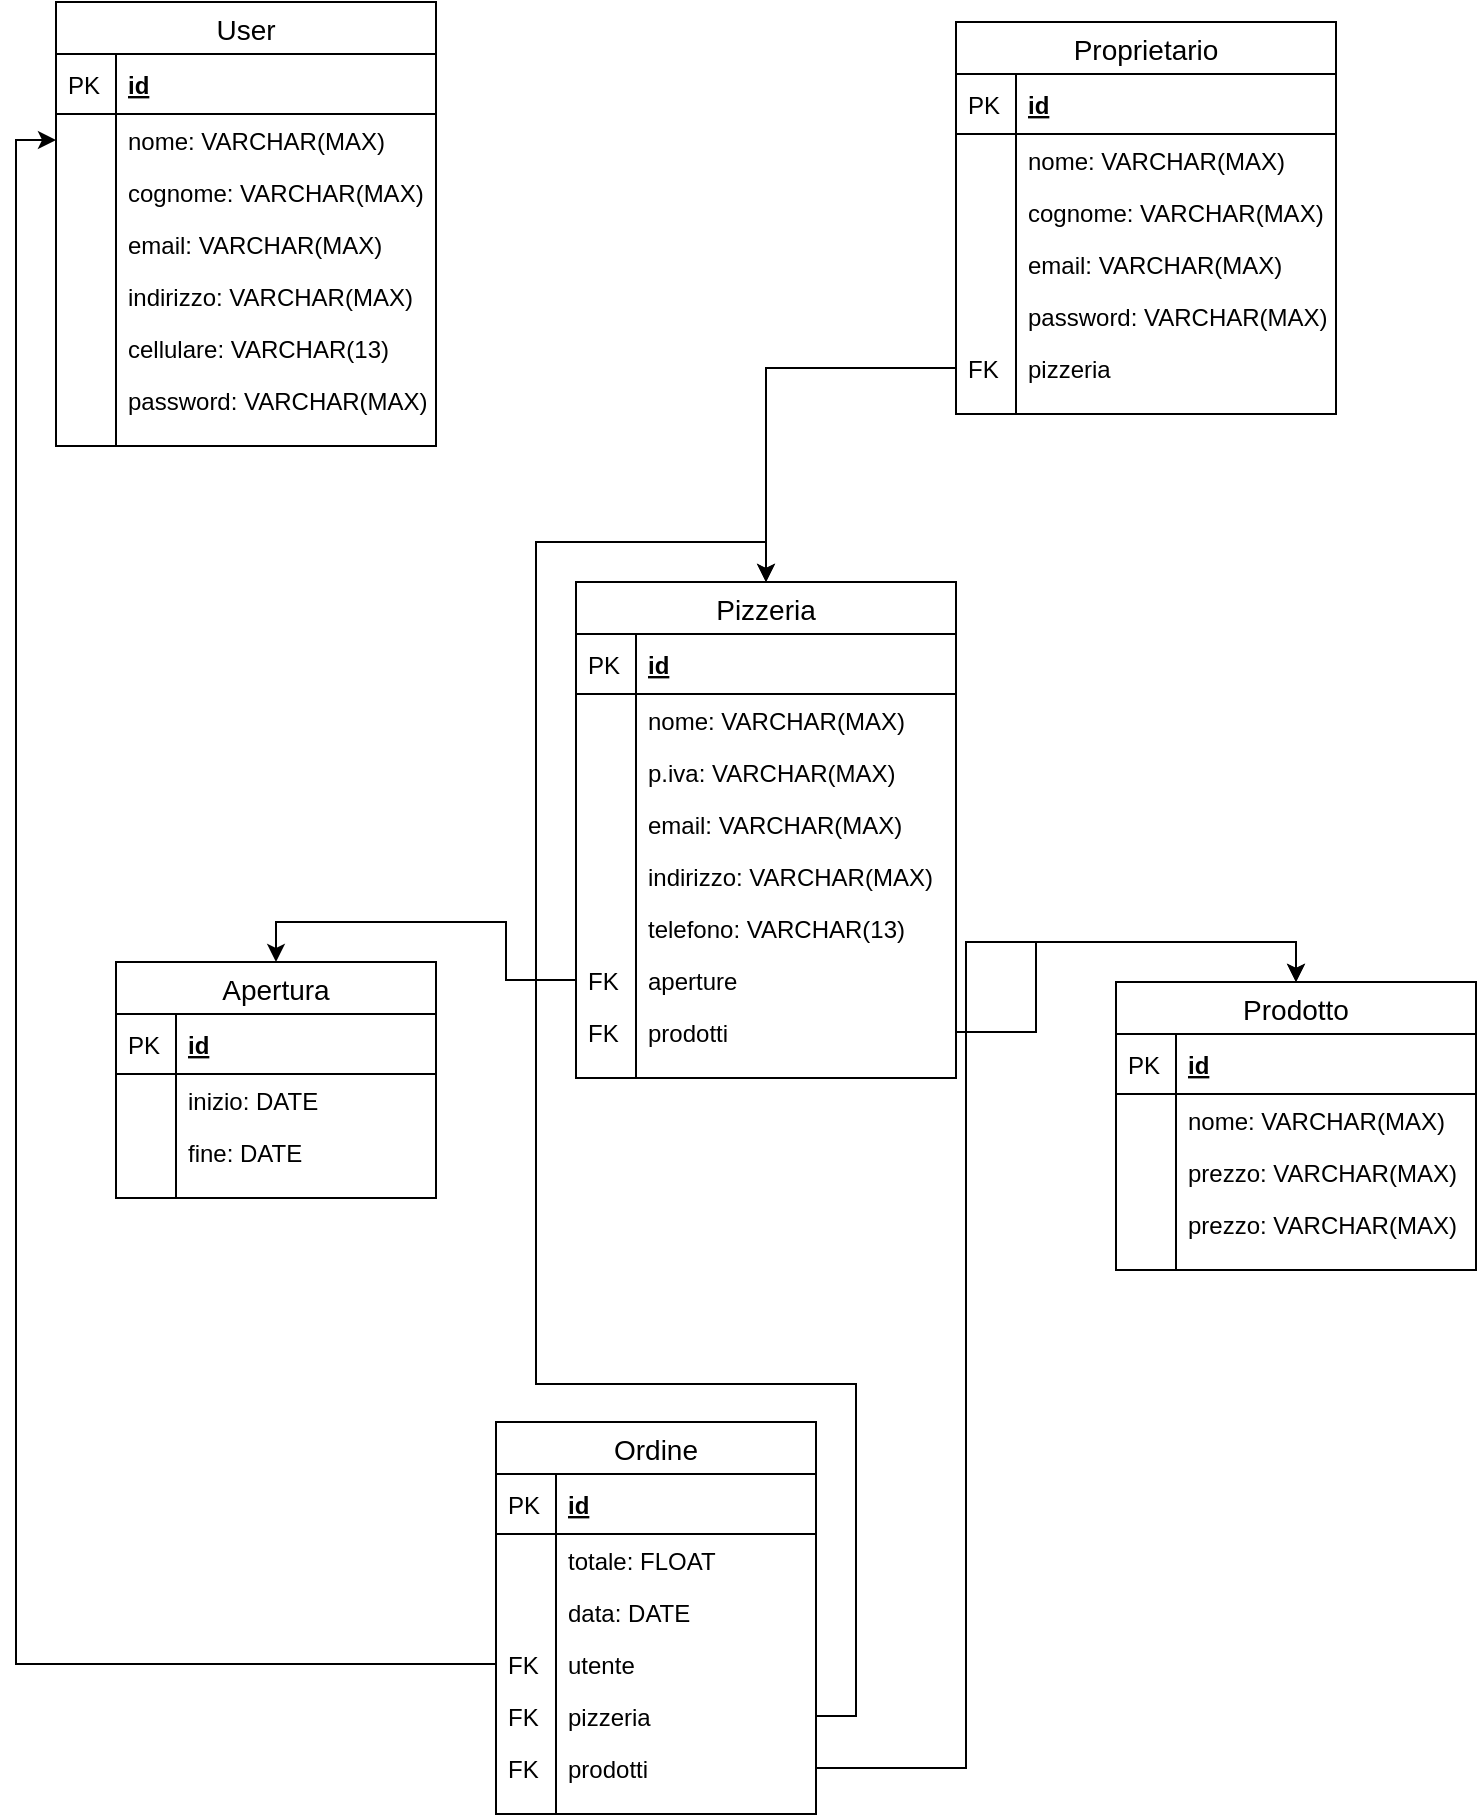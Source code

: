 <mxfile version="13.1.3" type="device"><diagram id="m9eLc6lycpU1o2jc62jb" name="Page-1"><mxGraphModel dx="1422" dy="1973" grid="1" gridSize="10" guides="1" tooltips="1" connect="1" arrows="1" fold="1" page="1" pageScale="1" pageWidth="827" pageHeight="1169" math="0" shadow="0"><root><mxCell id="0"/><mxCell id="1" parent="0"/><mxCell id="UEMzzhgOGjfz0PhB0vIV-45" value="Proprietario" style="swimlane;fontStyle=0;childLayout=stackLayout;horizontal=1;startSize=26;horizontalStack=0;resizeParent=1;resizeParentMax=0;resizeLast=0;collapsible=1;marginBottom=0;align=center;fontSize=14;" parent="1" vertex="1"><mxGeometry x="520" y="-90" width="190" height="196" as="geometry"/></mxCell><mxCell id="UEMzzhgOGjfz0PhB0vIV-46" value="id" style="shape=partialRectangle;top=0;left=0;right=0;bottom=1;align=left;verticalAlign=middle;fillColor=none;spacingLeft=34;spacingRight=4;overflow=hidden;rotatable=0;points=[[0,0.5],[1,0.5]];portConstraint=eastwest;dropTarget=0;fontStyle=5;fontSize=12;" parent="UEMzzhgOGjfz0PhB0vIV-45" vertex="1"><mxGeometry y="26" width="190" height="30" as="geometry"/></mxCell><mxCell id="UEMzzhgOGjfz0PhB0vIV-47" value="PK" style="shape=partialRectangle;top=0;left=0;bottom=0;fillColor=none;align=left;verticalAlign=middle;spacingLeft=4;spacingRight=4;overflow=hidden;rotatable=0;points=[];portConstraint=eastwest;part=1;fontSize=12;" parent="UEMzzhgOGjfz0PhB0vIV-46" vertex="1" connectable="0"><mxGeometry width="30" height="30" as="geometry"/></mxCell><mxCell id="UEMzzhgOGjfz0PhB0vIV-48" value="nome: VARCHAR(MAX)" style="shape=partialRectangle;top=0;left=0;right=0;bottom=0;align=left;verticalAlign=top;fillColor=none;spacingLeft=34;spacingRight=4;overflow=hidden;rotatable=0;points=[[0,0.5],[1,0.5]];portConstraint=eastwest;dropTarget=0;fontSize=12;" parent="UEMzzhgOGjfz0PhB0vIV-45" vertex="1"><mxGeometry y="56" width="190" height="26" as="geometry"/></mxCell><mxCell id="UEMzzhgOGjfz0PhB0vIV-49" value="" style="shape=partialRectangle;top=0;left=0;bottom=0;fillColor=none;align=left;verticalAlign=top;spacingLeft=4;spacingRight=4;overflow=hidden;rotatable=0;points=[];portConstraint=eastwest;part=1;fontSize=12;" parent="UEMzzhgOGjfz0PhB0vIV-48" vertex="1" connectable="0"><mxGeometry width="30" height="26" as="geometry"/></mxCell><mxCell id="UEMzzhgOGjfz0PhB0vIV-50" value="cognome: VARCHAR(MAX)" style="shape=partialRectangle;top=0;left=0;right=0;bottom=0;align=left;verticalAlign=top;fillColor=none;spacingLeft=34;spacingRight=4;overflow=hidden;rotatable=0;points=[[0,0.5],[1,0.5]];portConstraint=eastwest;dropTarget=0;fontSize=12;" parent="UEMzzhgOGjfz0PhB0vIV-45" vertex="1"><mxGeometry y="82" width="190" height="26" as="geometry"/></mxCell><mxCell id="UEMzzhgOGjfz0PhB0vIV-51" value="" style="shape=partialRectangle;top=0;left=0;bottom=0;fillColor=none;align=left;verticalAlign=top;spacingLeft=4;spacingRight=4;overflow=hidden;rotatable=0;points=[];portConstraint=eastwest;part=1;fontSize=12;" parent="UEMzzhgOGjfz0PhB0vIV-50" vertex="1" connectable="0"><mxGeometry width="30" height="26" as="geometry"/></mxCell><mxCell id="UEMzzhgOGjfz0PhB0vIV-52" value="email: VARCHAR(MAX)" style="shape=partialRectangle;top=0;left=0;right=0;bottom=0;align=left;verticalAlign=top;fillColor=none;spacingLeft=34;spacingRight=4;overflow=hidden;rotatable=0;points=[[0,0.5],[1,0.5]];portConstraint=eastwest;dropTarget=0;fontSize=12;" parent="UEMzzhgOGjfz0PhB0vIV-45" vertex="1"><mxGeometry y="108" width="190" height="26" as="geometry"/></mxCell><mxCell id="UEMzzhgOGjfz0PhB0vIV-53" value="" style="shape=partialRectangle;top=0;left=0;bottom=0;fillColor=none;align=left;verticalAlign=top;spacingLeft=4;spacingRight=4;overflow=hidden;rotatable=0;points=[];portConstraint=eastwest;part=1;fontSize=12;" parent="UEMzzhgOGjfz0PhB0vIV-52" vertex="1" connectable="0"><mxGeometry width="30" height="26" as="geometry"/></mxCell><mxCell id="UEMzzhgOGjfz0PhB0vIV-58" value="password: VARCHAR(MAX)" style="shape=partialRectangle;top=0;left=0;right=0;bottom=0;align=left;verticalAlign=top;fillColor=none;spacingLeft=34;spacingRight=4;overflow=hidden;rotatable=0;points=[[0,0.5],[1,0.5]];portConstraint=eastwest;dropTarget=0;fontSize=12;" parent="UEMzzhgOGjfz0PhB0vIV-45" vertex="1"><mxGeometry y="134" width="190" height="26" as="geometry"/></mxCell><mxCell id="UEMzzhgOGjfz0PhB0vIV-59" value="" style="shape=partialRectangle;top=0;left=0;bottom=0;fillColor=none;align=left;verticalAlign=top;spacingLeft=4;spacingRight=4;overflow=hidden;rotatable=0;points=[];portConstraint=eastwest;part=1;fontSize=12;" parent="UEMzzhgOGjfz0PhB0vIV-58" vertex="1" connectable="0"><mxGeometry width="30" height="26" as="geometry"/></mxCell><mxCell id="UEMzzhgOGjfz0PhB0vIV-64" value="pizzeria" style="shape=partialRectangle;top=0;left=0;right=0;bottom=0;align=left;verticalAlign=top;fillColor=none;spacingLeft=34;spacingRight=4;overflow=hidden;rotatable=0;points=[[0,0.5],[1,0.5]];portConstraint=eastwest;dropTarget=0;fontSize=12;" parent="UEMzzhgOGjfz0PhB0vIV-45" vertex="1"><mxGeometry y="160" width="190" height="26" as="geometry"/></mxCell><mxCell id="UEMzzhgOGjfz0PhB0vIV-65" value="FK" style="shape=partialRectangle;top=0;left=0;bottom=0;fillColor=none;align=left;verticalAlign=top;spacingLeft=4;spacingRight=4;overflow=hidden;rotatable=0;points=[];portConstraint=eastwest;part=1;fontSize=12;" parent="UEMzzhgOGjfz0PhB0vIV-64" vertex="1" connectable="0"><mxGeometry width="30" height="26" as="geometry"/></mxCell><mxCell id="UEMzzhgOGjfz0PhB0vIV-60" value="" style="shape=partialRectangle;top=0;left=0;right=0;bottom=0;align=left;verticalAlign=top;fillColor=none;spacingLeft=34;spacingRight=4;overflow=hidden;rotatable=0;points=[[0,0.5],[1,0.5]];portConstraint=eastwest;dropTarget=0;fontSize=12;" parent="UEMzzhgOGjfz0PhB0vIV-45" vertex="1"><mxGeometry y="186" width="190" height="10" as="geometry"/></mxCell><mxCell id="UEMzzhgOGjfz0PhB0vIV-61" value="" style="shape=partialRectangle;top=0;left=0;bottom=0;fillColor=none;align=left;verticalAlign=top;spacingLeft=4;spacingRight=4;overflow=hidden;rotatable=0;points=[];portConstraint=eastwest;part=1;fontSize=12;" parent="UEMzzhgOGjfz0PhB0vIV-60" vertex="1" connectable="0"><mxGeometry width="30" height="10" as="geometry"/></mxCell><mxCell id="UEMzzhgOGjfz0PhB0vIV-66" value="Pizzeria" style="swimlane;fontStyle=0;childLayout=stackLayout;horizontal=1;startSize=26;horizontalStack=0;resizeParent=1;resizeParentMax=0;resizeLast=0;collapsible=1;marginBottom=0;align=center;fontSize=14;" parent="1" vertex="1"><mxGeometry x="330" y="190" width="190" height="248" as="geometry"/></mxCell><mxCell id="UEMzzhgOGjfz0PhB0vIV-67" value="id" style="shape=partialRectangle;top=0;left=0;right=0;bottom=1;align=left;verticalAlign=middle;fillColor=none;spacingLeft=34;spacingRight=4;overflow=hidden;rotatable=0;points=[[0,0.5],[1,0.5]];portConstraint=eastwest;dropTarget=0;fontStyle=5;fontSize=12;" parent="UEMzzhgOGjfz0PhB0vIV-66" vertex="1"><mxGeometry y="26" width="190" height="30" as="geometry"/></mxCell><mxCell id="UEMzzhgOGjfz0PhB0vIV-68" value="PK" style="shape=partialRectangle;top=0;left=0;bottom=0;fillColor=none;align=left;verticalAlign=middle;spacingLeft=4;spacingRight=4;overflow=hidden;rotatable=0;points=[];portConstraint=eastwest;part=1;fontSize=12;" parent="UEMzzhgOGjfz0PhB0vIV-67" vertex="1" connectable="0"><mxGeometry width="30" height="30" as="geometry"/></mxCell><mxCell id="UEMzzhgOGjfz0PhB0vIV-69" value="nome: VARCHAR(MAX)" style="shape=partialRectangle;top=0;left=0;right=0;bottom=0;align=left;verticalAlign=top;fillColor=none;spacingLeft=34;spacingRight=4;overflow=hidden;rotatable=0;points=[[0,0.5],[1,0.5]];portConstraint=eastwest;dropTarget=0;fontSize=12;" parent="UEMzzhgOGjfz0PhB0vIV-66" vertex="1"><mxGeometry y="56" width="190" height="26" as="geometry"/></mxCell><mxCell id="UEMzzhgOGjfz0PhB0vIV-70" value="" style="shape=partialRectangle;top=0;left=0;bottom=0;fillColor=none;align=left;verticalAlign=top;spacingLeft=4;spacingRight=4;overflow=hidden;rotatable=0;points=[];portConstraint=eastwest;part=1;fontSize=12;" parent="UEMzzhgOGjfz0PhB0vIV-69" vertex="1" connectable="0"><mxGeometry width="30" height="26" as="geometry"/></mxCell><mxCell id="UEMzzhgOGjfz0PhB0vIV-71" value="p.iva: VARCHAR(MAX)" style="shape=partialRectangle;top=0;left=0;right=0;bottom=0;align=left;verticalAlign=top;fillColor=none;spacingLeft=34;spacingRight=4;overflow=hidden;rotatable=0;points=[[0,0.5],[1,0.5]];portConstraint=eastwest;dropTarget=0;fontSize=12;" parent="UEMzzhgOGjfz0PhB0vIV-66" vertex="1"><mxGeometry y="82" width="190" height="26" as="geometry"/></mxCell><mxCell id="UEMzzhgOGjfz0PhB0vIV-72" value="" style="shape=partialRectangle;top=0;left=0;bottom=0;fillColor=none;align=left;verticalAlign=top;spacingLeft=4;spacingRight=4;overflow=hidden;rotatable=0;points=[];portConstraint=eastwest;part=1;fontSize=12;" parent="UEMzzhgOGjfz0PhB0vIV-71" vertex="1" connectable="0"><mxGeometry width="30" height="26" as="geometry"/></mxCell><mxCell id="UEMzzhgOGjfz0PhB0vIV-73" value="email: VARCHAR(MAX)" style="shape=partialRectangle;top=0;left=0;right=0;bottom=0;align=left;verticalAlign=top;fillColor=none;spacingLeft=34;spacingRight=4;overflow=hidden;rotatable=0;points=[[0,0.5],[1,0.5]];portConstraint=eastwest;dropTarget=0;fontSize=12;" parent="UEMzzhgOGjfz0PhB0vIV-66" vertex="1"><mxGeometry y="108" width="190" height="26" as="geometry"/></mxCell><mxCell id="UEMzzhgOGjfz0PhB0vIV-74" value="" style="shape=partialRectangle;top=0;left=0;bottom=0;fillColor=none;align=left;verticalAlign=top;spacingLeft=4;spacingRight=4;overflow=hidden;rotatable=0;points=[];portConstraint=eastwest;part=1;fontSize=12;" parent="UEMzzhgOGjfz0PhB0vIV-73" vertex="1" connectable="0"><mxGeometry width="30" height="26" as="geometry"/></mxCell><mxCell id="UEMzzhgOGjfz0PhB0vIV-75" value="indirizzo: VARCHAR(MAX)" style="shape=partialRectangle;top=0;left=0;right=0;bottom=0;align=left;verticalAlign=top;fillColor=none;spacingLeft=34;spacingRight=4;overflow=hidden;rotatable=0;points=[[0,0.5],[1,0.5]];portConstraint=eastwest;dropTarget=0;fontSize=12;" parent="UEMzzhgOGjfz0PhB0vIV-66" vertex="1"><mxGeometry y="134" width="190" height="26" as="geometry"/></mxCell><mxCell id="UEMzzhgOGjfz0PhB0vIV-76" value="" style="shape=partialRectangle;top=0;left=0;bottom=0;fillColor=none;align=left;verticalAlign=top;spacingLeft=4;spacingRight=4;overflow=hidden;rotatable=0;points=[];portConstraint=eastwest;part=1;fontSize=12;" parent="UEMzzhgOGjfz0PhB0vIV-75" vertex="1" connectable="0"><mxGeometry width="30" height="26" as="geometry"/></mxCell><mxCell id="UEMzzhgOGjfz0PhB0vIV-77" value="telefono: VARCHAR(13)" style="shape=partialRectangle;top=0;left=0;right=0;bottom=0;align=left;verticalAlign=top;fillColor=none;spacingLeft=34;spacingRight=4;overflow=hidden;rotatable=0;points=[[0,0.5],[1,0.5]];portConstraint=eastwest;dropTarget=0;fontSize=12;" parent="UEMzzhgOGjfz0PhB0vIV-66" vertex="1"><mxGeometry y="160" width="190" height="26" as="geometry"/></mxCell><mxCell id="UEMzzhgOGjfz0PhB0vIV-78" value="" style="shape=partialRectangle;top=0;left=0;bottom=0;fillColor=none;align=left;verticalAlign=top;spacingLeft=4;spacingRight=4;overflow=hidden;rotatable=0;points=[];portConstraint=eastwest;part=1;fontSize=12;" parent="UEMzzhgOGjfz0PhB0vIV-77" vertex="1" connectable="0"><mxGeometry width="30" height="26" as="geometry"/></mxCell><mxCell id="UEMzzhgOGjfz0PhB0vIV-83" value="aperture" style="shape=partialRectangle;top=0;left=0;right=0;bottom=0;align=left;verticalAlign=top;fillColor=none;spacingLeft=34;spacingRight=4;overflow=hidden;rotatable=0;points=[[0,0.5],[1,0.5]];portConstraint=eastwest;dropTarget=0;fontSize=12;" parent="UEMzzhgOGjfz0PhB0vIV-66" vertex="1"><mxGeometry y="186" width="190" height="26" as="geometry"/></mxCell><mxCell id="UEMzzhgOGjfz0PhB0vIV-84" value="FK" style="shape=partialRectangle;top=0;left=0;bottom=0;fillColor=none;align=left;verticalAlign=top;spacingLeft=4;spacingRight=4;overflow=hidden;rotatable=0;points=[];portConstraint=eastwest;part=1;fontSize=12;" parent="UEMzzhgOGjfz0PhB0vIV-83" vertex="1" connectable="0"><mxGeometry width="30" height="26" as="geometry"/></mxCell><mxCell id="UEMzzhgOGjfz0PhB0vIV-85" value="prodotti" style="shape=partialRectangle;top=0;left=0;right=0;bottom=0;align=left;verticalAlign=top;fillColor=none;spacingLeft=34;spacingRight=4;overflow=hidden;rotatable=0;points=[[0,0.5],[1,0.5]];portConstraint=eastwest;dropTarget=0;fontSize=12;" parent="UEMzzhgOGjfz0PhB0vIV-66" vertex="1"><mxGeometry y="212" width="190" height="26" as="geometry"/></mxCell><mxCell id="UEMzzhgOGjfz0PhB0vIV-86" value="FK" style="shape=partialRectangle;top=0;left=0;bottom=0;fillColor=none;align=left;verticalAlign=top;spacingLeft=4;spacingRight=4;overflow=hidden;rotatable=0;points=[];portConstraint=eastwest;part=1;fontSize=12;" parent="UEMzzhgOGjfz0PhB0vIV-85" vertex="1" connectable="0"><mxGeometry width="30" height="26" as="geometry"/></mxCell><mxCell id="UEMzzhgOGjfz0PhB0vIV-81" value="" style="shape=partialRectangle;top=0;left=0;right=0;bottom=0;align=left;verticalAlign=top;fillColor=none;spacingLeft=34;spacingRight=4;overflow=hidden;rotatable=0;points=[[0,0.5],[1,0.5]];portConstraint=eastwest;dropTarget=0;fontSize=12;" parent="UEMzzhgOGjfz0PhB0vIV-66" vertex="1"><mxGeometry y="238" width="190" height="10" as="geometry"/></mxCell><mxCell id="UEMzzhgOGjfz0PhB0vIV-82" value="" style="shape=partialRectangle;top=0;left=0;bottom=0;fillColor=none;align=left;verticalAlign=top;spacingLeft=4;spacingRight=4;overflow=hidden;rotatable=0;points=[];portConstraint=eastwest;part=1;fontSize=12;" parent="UEMzzhgOGjfz0PhB0vIV-81" vertex="1" connectable="0"><mxGeometry width="30" height="10" as="geometry"/></mxCell><mxCell id="UEMzzhgOGjfz0PhB0vIV-87" value="Apertura" style="swimlane;fontStyle=0;childLayout=stackLayout;horizontal=1;startSize=26;horizontalStack=0;resizeParent=1;resizeParentMax=0;resizeLast=0;collapsible=1;marginBottom=0;align=center;fontSize=14;" parent="1" vertex="1"><mxGeometry x="100" y="380" width="160" height="118" as="geometry"/></mxCell><mxCell id="UEMzzhgOGjfz0PhB0vIV-88" value="id" style="shape=partialRectangle;top=0;left=0;right=0;bottom=1;align=left;verticalAlign=middle;fillColor=none;spacingLeft=34;spacingRight=4;overflow=hidden;rotatable=0;points=[[0,0.5],[1,0.5]];portConstraint=eastwest;dropTarget=0;fontStyle=5;fontSize=12;" parent="UEMzzhgOGjfz0PhB0vIV-87" vertex="1"><mxGeometry y="26" width="160" height="30" as="geometry"/></mxCell><mxCell id="UEMzzhgOGjfz0PhB0vIV-89" value="PK" style="shape=partialRectangle;top=0;left=0;bottom=0;fillColor=none;align=left;verticalAlign=middle;spacingLeft=4;spacingRight=4;overflow=hidden;rotatable=0;points=[];portConstraint=eastwest;part=1;fontSize=12;" parent="UEMzzhgOGjfz0PhB0vIV-88" vertex="1" connectable="0"><mxGeometry width="30" height="30" as="geometry"/></mxCell><mxCell id="UEMzzhgOGjfz0PhB0vIV-90" value="inizio: DATE" style="shape=partialRectangle;top=0;left=0;right=0;bottom=0;align=left;verticalAlign=top;fillColor=none;spacingLeft=34;spacingRight=4;overflow=hidden;rotatable=0;points=[[0,0.5],[1,0.5]];portConstraint=eastwest;dropTarget=0;fontSize=12;" parent="UEMzzhgOGjfz0PhB0vIV-87" vertex="1"><mxGeometry y="56" width="160" height="26" as="geometry"/></mxCell><mxCell id="UEMzzhgOGjfz0PhB0vIV-91" value="" style="shape=partialRectangle;top=0;left=0;bottom=0;fillColor=none;align=left;verticalAlign=top;spacingLeft=4;spacingRight=4;overflow=hidden;rotatable=0;points=[];portConstraint=eastwest;part=1;fontSize=12;" parent="UEMzzhgOGjfz0PhB0vIV-90" vertex="1" connectable="0"><mxGeometry width="30" height="26" as="geometry"/></mxCell><mxCell id="UEMzzhgOGjfz0PhB0vIV-92" value="fine: DATE" style="shape=partialRectangle;top=0;left=0;right=0;bottom=0;align=left;verticalAlign=top;fillColor=none;spacingLeft=34;spacingRight=4;overflow=hidden;rotatable=0;points=[[0,0.5],[1,0.5]];portConstraint=eastwest;dropTarget=0;fontSize=12;" parent="UEMzzhgOGjfz0PhB0vIV-87" vertex="1"><mxGeometry y="82" width="160" height="26" as="geometry"/></mxCell><mxCell id="UEMzzhgOGjfz0PhB0vIV-93" value="" style="shape=partialRectangle;top=0;left=0;bottom=0;fillColor=none;align=left;verticalAlign=top;spacingLeft=4;spacingRight=4;overflow=hidden;rotatable=0;points=[];portConstraint=eastwest;part=1;fontSize=12;" parent="UEMzzhgOGjfz0PhB0vIV-92" vertex="1" connectable="0"><mxGeometry width="30" height="26" as="geometry"/></mxCell><mxCell id="UEMzzhgOGjfz0PhB0vIV-96" value="" style="shape=partialRectangle;top=0;left=0;right=0;bottom=0;align=left;verticalAlign=top;fillColor=none;spacingLeft=34;spacingRight=4;overflow=hidden;rotatable=0;points=[[0,0.5],[1,0.5]];portConstraint=eastwest;dropTarget=0;fontSize=12;" parent="UEMzzhgOGjfz0PhB0vIV-87" vertex="1"><mxGeometry y="108" width="160" height="10" as="geometry"/></mxCell><mxCell id="UEMzzhgOGjfz0PhB0vIV-97" value="" style="shape=partialRectangle;top=0;left=0;bottom=0;fillColor=none;align=left;verticalAlign=top;spacingLeft=4;spacingRight=4;overflow=hidden;rotatable=0;points=[];portConstraint=eastwest;part=1;fontSize=12;" parent="UEMzzhgOGjfz0PhB0vIV-96" vertex="1" connectable="0"><mxGeometry width="30" height="10" as="geometry"/></mxCell><mxCell id="UEMzzhgOGjfz0PhB0vIV-113" value="Prodotto" style="swimlane;fontStyle=0;childLayout=stackLayout;horizontal=1;startSize=26;horizontalStack=0;resizeParent=1;resizeParentMax=0;resizeLast=0;collapsible=1;marginBottom=0;align=center;fontSize=14;" parent="1" vertex="1"><mxGeometry x="600" y="390" width="180" height="144" as="geometry"/></mxCell><mxCell id="UEMzzhgOGjfz0PhB0vIV-114" value="id" style="shape=partialRectangle;top=0;left=0;right=0;bottom=1;align=left;verticalAlign=middle;fillColor=none;spacingLeft=34;spacingRight=4;overflow=hidden;rotatable=0;points=[[0,0.5],[1,0.5]];portConstraint=eastwest;dropTarget=0;fontStyle=5;fontSize=12;" parent="UEMzzhgOGjfz0PhB0vIV-113" vertex="1"><mxGeometry y="26" width="180" height="30" as="geometry"/></mxCell><mxCell id="UEMzzhgOGjfz0PhB0vIV-115" value="PK" style="shape=partialRectangle;top=0;left=0;bottom=0;fillColor=none;align=left;verticalAlign=middle;spacingLeft=4;spacingRight=4;overflow=hidden;rotatable=0;points=[];portConstraint=eastwest;part=1;fontSize=12;" parent="UEMzzhgOGjfz0PhB0vIV-114" vertex="1" connectable="0"><mxGeometry width="30" height="30" as="geometry"/></mxCell><mxCell id="UEMzzhgOGjfz0PhB0vIV-116" value="nome: VARCHAR(MAX)" style="shape=partialRectangle;top=0;left=0;right=0;bottom=0;align=left;verticalAlign=top;fillColor=none;spacingLeft=34;spacingRight=4;overflow=hidden;rotatable=0;points=[[0,0.5],[1,0.5]];portConstraint=eastwest;dropTarget=0;fontSize=12;" parent="UEMzzhgOGjfz0PhB0vIV-113" vertex="1"><mxGeometry y="56" width="180" height="26" as="geometry"/></mxCell><mxCell id="UEMzzhgOGjfz0PhB0vIV-117" value="" style="shape=partialRectangle;top=0;left=0;bottom=0;fillColor=none;align=left;verticalAlign=top;spacingLeft=4;spacingRight=4;overflow=hidden;rotatable=0;points=[];portConstraint=eastwest;part=1;fontSize=12;" parent="UEMzzhgOGjfz0PhB0vIV-116" vertex="1" connectable="0"><mxGeometry width="30" height="26" as="geometry"/></mxCell><mxCell id="UEMzzhgOGjfz0PhB0vIV-118" value="prezzo: VARCHAR(MAX)" style="shape=partialRectangle;top=0;left=0;right=0;bottom=0;align=left;verticalAlign=top;fillColor=none;spacingLeft=34;spacingRight=4;overflow=hidden;rotatable=0;points=[[0,0.5],[1,0.5]];portConstraint=eastwest;dropTarget=0;fontSize=12;" parent="UEMzzhgOGjfz0PhB0vIV-113" vertex="1"><mxGeometry y="82" width="180" height="26" as="geometry"/></mxCell><mxCell id="UEMzzhgOGjfz0PhB0vIV-119" value="" style="shape=partialRectangle;top=0;left=0;bottom=0;fillColor=none;align=left;verticalAlign=top;spacingLeft=4;spacingRight=4;overflow=hidden;rotatable=0;points=[];portConstraint=eastwest;part=1;fontSize=12;" parent="UEMzzhgOGjfz0PhB0vIV-118" vertex="1" connectable="0"><mxGeometry width="30" height="26" as="geometry"/></mxCell><mxCell id="g6g-GJr8E36RjPjCaqpY-1" value="prezzo: VARCHAR(MAX)" style="shape=partialRectangle;top=0;left=0;right=0;bottom=0;align=left;verticalAlign=top;fillColor=none;spacingLeft=34;spacingRight=4;overflow=hidden;rotatable=0;points=[[0,0.5],[1,0.5]];portConstraint=eastwest;dropTarget=0;fontSize=12;" vertex="1" parent="UEMzzhgOGjfz0PhB0vIV-113"><mxGeometry y="108" width="180" height="26" as="geometry"/></mxCell><mxCell id="g6g-GJr8E36RjPjCaqpY-2" value="" style="shape=partialRectangle;top=0;left=0;bottom=0;fillColor=none;align=left;verticalAlign=top;spacingLeft=4;spacingRight=4;overflow=hidden;rotatable=0;points=[];portConstraint=eastwest;part=1;fontSize=12;" vertex="1" connectable="0" parent="g6g-GJr8E36RjPjCaqpY-1"><mxGeometry width="30" height="26" as="geometry"/></mxCell><mxCell id="UEMzzhgOGjfz0PhB0vIV-120" value="" style="shape=partialRectangle;top=0;left=0;right=0;bottom=0;align=left;verticalAlign=top;fillColor=none;spacingLeft=34;spacingRight=4;overflow=hidden;rotatable=0;points=[[0,0.5],[1,0.5]];portConstraint=eastwest;dropTarget=0;fontSize=12;" parent="UEMzzhgOGjfz0PhB0vIV-113" vertex="1"><mxGeometry y="134" width="180" height="10" as="geometry"/></mxCell><mxCell id="UEMzzhgOGjfz0PhB0vIV-121" value="" style="shape=partialRectangle;top=0;left=0;bottom=0;fillColor=none;align=left;verticalAlign=top;spacingLeft=4;spacingRight=4;overflow=hidden;rotatable=0;points=[];portConstraint=eastwest;part=1;fontSize=12;" parent="UEMzzhgOGjfz0PhB0vIV-120" vertex="1" connectable="0"><mxGeometry width="30" height="10" as="geometry"/></mxCell><mxCell id="UEMzzhgOGjfz0PhB0vIV-122" style="edgeStyle=orthogonalEdgeStyle;rounded=0;orthogonalLoop=1;jettySize=auto;html=1;endArrow=classic;endFill=1;" parent="1" source="UEMzzhgOGjfz0PhB0vIV-64" target="UEMzzhgOGjfz0PhB0vIV-66" edge="1"><mxGeometry relative="1" as="geometry"/></mxCell><mxCell id="UEMzzhgOGjfz0PhB0vIV-123" style="edgeStyle=orthogonalEdgeStyle;rounded=0;orthogonalLoop=1;jettySize=auto;html=1;entryX=0.5;entryY=0;entryDx=0;entryDy=0;endArrow=classic;endFill=1;" parent="1" source="UEMzzhgOGjfz0PhB0vIV-83" target="UEMzzhgOGjfz0PhB0vIV-87" edge="1"><mxGeometry relative="1" as="geometry"/></mxCell><mxCell id="UEMzzhgOGjfz0PhB0vIV-124" style="edgeStyle=orthogonalEdgeStyle;rounded=0;orthogonalLoop=1;jettySize=auto;html=1;entryX=0.5;entryY=0;entryDx=0;entryDy=0;endArrow=classic;endFill=1;" parent="1" source="UEMzzhgOGjfz0PhB0vIV-85" target="UEMzzhgOGjfz0PhB0vIV-113" edge="1"><mxGeometry relative="1" as="geometry"/></mxCell><mxCell id="UEMzzhgOGjfz0PhB0vIV-98" value="Ordine" style="swimlane;fontStyle=0;childLayout=stackLayout;horizontal=1;startSize=26;horizontalStack=0;resizeParent=1;resizeParentMax=0;resizeLast=0;collapsible=1;marginBottom=0;align=center;fontSize=14;" parent="1" vertex="1"><mxGeometry x="290" y="610" width="160" height="196" as="geometry"/></mxCell><mxCell id="UEMzzhgOGjfz0PhB0vIV-99" value="id" style="shape=partialRectangle;top=0;left=0;right=0;bottom=1;align=left;verticalAlign=middle;fillColor=none;spacingLeft=34;spacingRight=4;overflow=hidden;rotatable=0;points=[[0,0.5],[1,0.5]];portConstraint=eastwest;dropTarget=0;fontStyle=5;fontSize=12;" parent="UEMzzhgOGjfz0PhB0vIV-98" vertex="1"><mxGeometry y="26" width="160" height="30" as="geometry"/></mxCell><mxCell id="UEMzzhgOGjfz0PhB0vIV-100" value="PK" style="shape=partialRectangle;top=0;left=0;bottom=0;fillColor=none;align=left;verticalAlign=middle;spacingLeft=4;spacingRight=4;overflow=hidden;rotatable=0;points=[];portConstraint=eastwest;part=1;fontSize=12;" parent="UEMzzhgOGjfz0PhB0vIV-99" vertex="1" connectable="0"><mxGeometry width="30" height="30" as="geometry"/></mxCell><mxCell id="UEMzzhgOGjfz0PhB0vIV-107" value="totale: FLOAT" style="shape=partialRectangle;top=0;left=0;right=0;bottom=0;align=left;verticalAlign=top;fillColor=none;spacingLeft=34;spacingRight=4;overflow=hidden;rotatable=0;points=[[0,0.5],[1,0.5]];portConstraint=eastwest;dropTarget=0;fontSize=12;" parent="UEMzzhgOGjfz0PhB0vIV-98" vertex="1"><mxGeometry y="56" width="160" height="26" as="geometry"/></mxCell><mxCell id="UEMzzhgOGjfz0PhB0vIV-108" value="" style="shape=partialRectangle;top=0;left=0;bottom=0;fillColor=none;align=left;verticalAlign=top;spacingLeft=4;spacingRight=4;overflow=hidden;rotatable=0;points=[];portConstraint=eastwest;part=1;fontSize=12;" parent="UEMzzhgOGjfz0PhB0vIV-107" vertex="1" connectable="0"><mxGeometry width="30" height="26" as="geometry"/></mxCell><mxCell id="UEMzzhgOGjfz0PhB0vIV-111" value="data: DATE" style="shape=partialRectangle;top=0;left=0;right=0;bottom=0;align=left;verticalAlign=top;fillColor=none;spacingLeft=34;spacingRight=4;overflow=hidden;rotatable=0;points=[[0,0.5],[1,0.5]];portConstraint=eastwest;dropTarget=0;fontSize=12;" parent="UEMzzhgOGjfz0PhB0vIV-98" vertex="1"><mxGeometry y="82" width="160" height="26" as="geometry"/></mxCell><mxCell id="UEMzzhgOGjfz0PhB0vIV-112" value="" style="shape=partialRectangle;top=0;left=0;bottom=0;fillColor=none;align=left;verticalAlign=top;spacingLeft=4;spacingRight=4;overflow=hidden;rotatable=0;points=[];portConstraint=eastwest;part=1;fontSize=12;" parent="UEMzzhgOGjfz0PhB0vIV-111" vertex="1" connectable="0"><mxGeometry width="30" height="26" as="geometry"/></mxCell><mxCell id="UEMzzhgOGjfz0PhB0vIV-101" value="utente" style="shape=partialRectangle;top=0;left=0;right=0;bottom=0;align=left;verticalAlign=top;fillColor=none;spacingLeft=34;spacingRight=4;overflow=hidden;rotatable=0;points=[[0,0.5],[1,0.5]];portConstraint=eastwest;dropTarget=0;fontSize=12;" parent="UEMzzhgOGjfz0PhB0vIV-98" vertex="1"><mxGeometry y="108" width="160" height="26" as="geometry"/></mxCell><mxCell id="UEMzzhgOGjfz0PhB0vIV-102" value="FK" style="shape=partialRectangle;top=0;left=0;bottom=0;fillColor=none;align=left;verticalAlign=top;spacingLeft=4;spacingRight=4;overflow=hidden;rotatable=0;points=[];portConstraint=eastwest;part=1;fontSize=12;" parent="UEMzzhgOGjfz0PhB0vIV-101" vertex="1" connectable="0"><mxGeometry width="30" height="26" as="geometry"/></mxCell><mxCell id="UEMzzhgOGjfz0PhB0vIV-103" value="pizzeria" style="shape=partialRectangle;top=0;left=0;right=0;bottom=0;align=left;verticalAlign=top;fillColor=none;spacingLeft=34;spacingRight=4;overflow=hidden;rotatable=0;points=[[0,0.5],[1,0.5]];portConstraint=eastwest;dropTarget=0;fontSize=12;" parent="UEMzzhgOGjfz0PhB0vIV-98" vertex="1"><mxGeometry y="134" width="160" height="26" as="geometry"/></mxCell><mxCell id="UEMzzhgOGjfz0PhB0vIV-104" value="FK" style="shape=partialRectangle;top=0;left=0;bottom=0;fillColor=none;align=left;verticalAlign=top;spacingLeft=4;spacingRight=4;overflow=hidden;rotatable=0;points=[];portConstraint=eastwest;part=1;fontSize=12;" parent="UEMzzhgOGjfz0PhB0vIV-103" vertex="1" connectable="0"><mxGeometry width="30" height="26" as="geometry"/></mxCell><mxCell id="UEMzzhgOGjfz0PhB0vIV-109" value="prodotti" style="shape=partialRectangle;top=0;left=0;right=0;bottom=0;align=left;verticalAlign=top;fillColor=none;spacingLeft=34;spacingRight=4;overflow=hidden;rotatable=0;points=[[0,0.5],[1,0.5]];portConstraint=eastwest;dropTarget=0;fontSize=12;" parent="UEMzzhgOGjfz0PhB0vIV-98" vertex="1"><mxGeometry y="160" width="160" height="26" as="geometry"/></mxCell><mxCell id="UEMzzhgOGjfz0PhB0vIV-110" value="FK" style="shape=partialRectangle;top=0;left=0;bottom=0;fillColor=none;align=left;verticalAlign=top;spacingLeft=4;spacingRight=4;overflow=hidden;rotatable=0;points=[];portConstraint=eastwest;part=1;fontSize=12;" parent="UEMzzhgOGjfz0PhB0vIV-109" vertex="1" connectable="0"><mxGeometry width="30" height="26" as="geometry"/></mxCell><mxCell id="UEMzzhgOGjfz0PhB0vIV-105" value="" style="shape=partialRectangle;top=0;left=0;right=0;bottom=0;align=left;verticalAlign=top;fillColor=none;spacingLeft=34;spacingRight=4;overflow=hidden;rotatable=0;points=[[0,0.5],[1,0.5]];portConstraint=eastwest;dropTarget=0;fontSize=12;" parent="UEMzzhgOGjfz0PhB0vIV-98" vertex="1"><mxGeometry y="186" width="160" height="10" as="geometry"/></mxCell><mxCell id="UEMzzhgOGjfz0PhB0vIV-106" value="" style="shape=partialRectangle;top=0;left=0;bottom=0;fillColor=none;align=left;verticalAlign=top;spacingLeft=4;spacingRight=4;overflow=hidden;rotatable=0;points=[];portConstraint=eastwest;part=1;fontSize=12;" parent="UEMzzhgOGjfz0PhB0vIV-105" vertex="1" connectable="0"><mxGeometry width="30" height="10" as="geometry"/></mxCell><mxCell id="UEMzzhgOGjfz0PhB0vIV-125" style="edgeStyle=orthogonalEdgeStyle;rounded=0;orthogonalLoop=1;jettySize=auto;html=1;entryX=0;entryY=0.5;entryDx=0;entryDy=0;endArrow=classic;endFill=1;" parent="1" source="UEMzzhgOGjfz0PhB0vIV-101" target="UEMzzhgOGjfz0PhB0vIV-14" edge="1"><mxGeometry relative="1" as="geometry"/></mxCell><mxCell id="UEMzzhgOGjfz0PhB0vIV-11" value="User" style="swimlane;fontStyle=0;childLayout=stackLayout;horizontal=1;startSize=26;horizontalStack=0;resizeParent=1;resizeParentMax=0;resizeLast=0;collapsible=1;marginBottom=0;align=center;fontSize=14;" parent="1" vertex="1"><mxGeometry x="70" y="-100" width="190" height="222" as="geometry"/></mxCell><mxCell id="UEMzzhgOGjfz0PhB0vIV-12" value="id" style="shape=partialRectangle;top=0;left=0;right=0;bottom=1;align=left;verticalAlign=middle;fillColor=none;spacingLeft=34;spacingRight=4;overflow=hidden;rotatable=0;points=[[0,0.5],[1,0.5]];portConstraint=eastwest;dropTarget=0;fontStyle=5;fontSize=12;" parent="UEMzzhgOGjfz0PhB0vIV-11" vertex="1"><mxGeometry y="26" width="190" height="30" as="geometry"/></mxCell><mxCell id="UEMzzhgOGjfz0PhB0vIV-13" value="PK" style="shape=partialRectangle;top=0;left=0;bottom=0;fillColor=none;align=left;verticalAlign=middle;spacingLeft=4;spacingRight=4;overflow=hidden;rotatable=0;points=[];portConstraint=eastwest;part=1;fontSize=12;" parent="UEMzzhgOGjfz0PhB0vIV-12" vertex="1" connectable="0"><mxGeometry width="30" height="30" as="geometry"/></mxCell><mxCell id="UEMzzhgOGjfz0PhB0vIV-14" value="nome: VARCHAR(MAX)" style="shape=partialRectangle;top=0;left=0;right=0;bottom=0;align=left;verticalAlign=top;fillColor=none;spacingLeft=34;spacingRight=4;overflow=hidden;rotatable=0;points=[[0,0.5],[1,0.5]];portConstraint=eastwest;dropTarget=0;fontSize=12;" parent="UEMzzhgOGjfz0PhB0vIV-11" vertex="1"><mxGeometry y="56" width="190" height="26" as="geometry"/></mxCell><mxCell id="UEMzzhgOGjfz0PhB0vIV-15" value="" style="shape=partialRectangle;top=0;left=0;bottom=0;fillColor=none;align=left;verticalAlign=top;spacingLeft=4;spacingRight=4;overflow=hidden;rotatable=0;points=[];portConstraint=eastwest;part=1;fontSize=12;" parent="UEMzzhgOGjfz0PhB0vIV-14" vertex="1" connectable="0"><mxGeometry width="30" height="26" as="geometry"/></mxCell><mxCell id="UEMzzhgOGjfz0PhB0vIV-16" value="cognome: VARCHAR(MAX)" style="shape=partialRectangle;top=0;left=0;right=0;bottom=0;align=left;verticalAlign=top;fillColor=none;spacingLeft=34;spacingRight=4;overflow=hidden;rotatable=0;points=[[0,0.5],[1,0.5]];portConstraint=eastwest;dropTarget=0;fontSize=12;" parent="UEMzzhgOGjfz0PhB0vIV-11" vertex="1"><mxGeometry y="82" width="190" height="26" as="geometry"/></mxCell><mxCell id="UEMzzhgOGjfz0PhB0vIV-17" value="" style="shape=partialRectangle;top=0;left=0;bottom=0;fillColor=none;align=left;verticalAlign=top;spacingLeft=4;spacingRight=4;overflow=hidden;rotatable=0;points=[];portConstraint=eastwest;part=1;fontSize=12;" parent="UEMzzhgOGjfz0PhB0vIV-16" vertex="1" connectable="0"><mxGeometry width="30" height="26" as="geometry"/></mxCell><mxCell id="UEMzzhgOGjfz0PhB0vIV-18" value="email: VARCHAR(MAX)" style="shape=partialRectangle;top=0;left=0;right=0;bottom=0;align=left;verticalAlign=top;fillColor=none;spacingLeft=34;spacingRight=4;overflow=hidden;rotatable=0;points=[[0,0.5],[1,0.5]];portConstraint=eastwest;dropTarget=0;fontSize=12;" parent="UEMzzhgOGjfz0PhB0vIV-11" vertex="1"><mxGeometry y="108" width="190" height="26" as="geometry"/></mxCell><mxCell id="UEMzzhgOGjfz0PhB0vIV-19" value="" style="shape=partialRectangle;top=0;left=0;bottom=0;fillColor=none;align=left;verticalAlign=top;spacingLeft=4;spacingRight=4;overflow=hidden;rotatable=0;points=[];portConstraint=eastwest;part=1;fontSize=12;" parent="UEMzzhgOGjfz0PhB0vIV-18" vertex="1" connectable="0"><mxGeometry width="30" height="26" as="geometry"/></mxCell><mxCell id="UEMzzhgOGjfz0PhB0vIV-22" value="indirizzo: VARCHAR(MAX)" style="shape=partialRectangle;top=0;left=0;right=0;bottom=0;align=left;verticalAlign=top;fillColor=none;spacingLeft=34;spacingRight=4;overflow=hidden;rotatable=0;points=[[0,0.5],[1,0.5]];portConstraint=eastwest;dropTarget=0;fontSize=12;" parent="UEMzzhgOGjfz0PhB0vIV-11" vertex="1"><mxGeometry y="134" width="190" height="26" as="geometry"/></mxCell><mxCell id="UEMzzhgOGjfz0PhB0vIV-23" value="" style="shape=partialRectangle;top=0;left=0;bottom=0;fillColor=none;align=left;verticalAlign=top;spacingLeft=4;spacingRight=4;overflow=hidden;rotatable=0;points=[];portConstraint=eastwest;part=1;fontSize=12;" parent="UEMzzhgOGjfz0PhB0vIV-22" vertex="1" connectable="0"><mxGeometry width="30" height="26" as="geometry"/></mxCell><mxCell id="UEMzzhgOGjfz0PhB0vIV-24" value="cellulare: VARCHAR(13)" style="shape=partialRectangle;top=0;left=0;right=0;bottom=0;align=left;verticalAlign=top;fillColor=none;spacingLeft=34;spacingRight=4;overflow=hidden;rotatable=0;points=[[0,0.5],[1,0.5]];portConstraint=eastwest;dropTarget=0;fontSize=12;" parent="UEMzzhgOGjfz0PhB0vIV-11" vertex="1"><mxGeometry y="160" width="190" height="26" as="geometry"/></mxCell><mxCell id="UEMzzhgOGjfz0PhB0vIV-25" value="" style="shape=partialRectangle;top=0;left=0;bottom=0;fillColor=none;align=left;verticalAlign=top;spacingLeft=4;spacingRight=4;overflow=hidden;rotatable=0;points=[];portConstraint=eastwest;part=1;fontSize=12;" parent="UEMzzhgOGjfz0PhB0vIV-24" vertex="1" connectable="0"><mxGeometry width="30" height="26" as="geometry"/></mxCell><mxCell id="UEMzzhgOGjfz0PhB0vIV-43" value="password: VARCHAR(MAX)" style="shape=partialRectangle;top=0;left=0;right=0;bottom=0;align=left;verticalAlign=top;fillColor=none;spacingLeft=34;spacingRight=4;overflow=hidden;rotatable=0;points=[[0,0.5],[1,0.5]];portConstraint=eastwest;dropTarget=0;fontSize=12;" parent="UEMzzhgOGjfz0PhB0vIV-11" vertex="1"><mxGeometry y="186" width="190" height="26" as="geometry"/></mxCell><mxCell id="UEMzzhgOGjfz0PhB0vIV-44" value="" style="shape=partialRectangle;top=0;left=0;bottom=0;fillColor=none;align=left;verticalAlign=top;spacingLeft=4;spacingRight=4;overflow=hidden;rotatable=0;points=[];portConstraint=eastwest;part=1;fontSize=12;" parent="UEMzzhgOGjfz0PhB0vIV-43" vertex="1" connectable="0"><mxGeometry width="30" height="26" as="geometry"/></mxCell><mxCell id="UEMzzhgOGjfz0PhB0vIV-20" value="" style="shape=partialRectangle;top=0;left=0;right=0;bottom=0;align=left;verticalAlign=top;fillColor=none;spacingLeft=34;spacingRight=4;overflow=hidden;rotatable=0;points=[[0,0.5],[1,0.5]];portConstraint=eastwest;dropTarget=0;fontSize=12;" parent="UEMzzhgOGjfz0PhB0vIV-11" vertex="1"><mxGeometry y="212" width="190" height="10" as="geometry"/></mxCell><mxCell id="UEMzzhgOGjfz0PhB0vIV-21" value="" style="shape=partialRectangle;top=0;left=0;bottom=0;fillColor=none;align=left;verticalAlign=top;spacingLeft=4;spacingRight=4;overflow=hidden;rotatable=0;points=[];portConstraint=eastwest;part=1;fontSize=12;" parent="UEMzzhgOGjfz0PhB0vIV-20" vertex="1" connectable="0"><mxGeometry width="30" height="10" as="geometry"/></mxCell><mxCell id="UEMzzhgOGjfz0PhB0vIV-126" style="edgeStyle=orthogonalEdgeStyle;rounded=0;orthogonalLoop=1;jettySize=auto;html=1;entryX=0.5;entryY=0;entryDx=0;entryDy=0;endArrow=classic;endFill=1;" parent="1" source="UEMzzhgOGjfz0PhB0vIV-103" target="UEMzzhgOGjfz0PhB0vIV-66" edge="1"><mxGeometry relative="1" as="geometry"/></mxCell><mxCell id="UEMzzhgOGjfz0PhB0vIV-128" style="edgeStyle=orthogonalEdgeStyle;rounded=0;orthogonalLoop=1;jettySize=auto;html=1;entryX=0.5;entryY=0;entryDx=0;entryDy=0;endArrow=classic;endFill=1;" parent="1" source="UEMzzhgOGjfz0PhB0vIV-109" target="UEMzzhgOGjfz0PhB0vIV-113" edge="1"><mxGeometry relative="1" as="geometry"/></mxCell></root></mxGraphModel></diagram></mxfile>